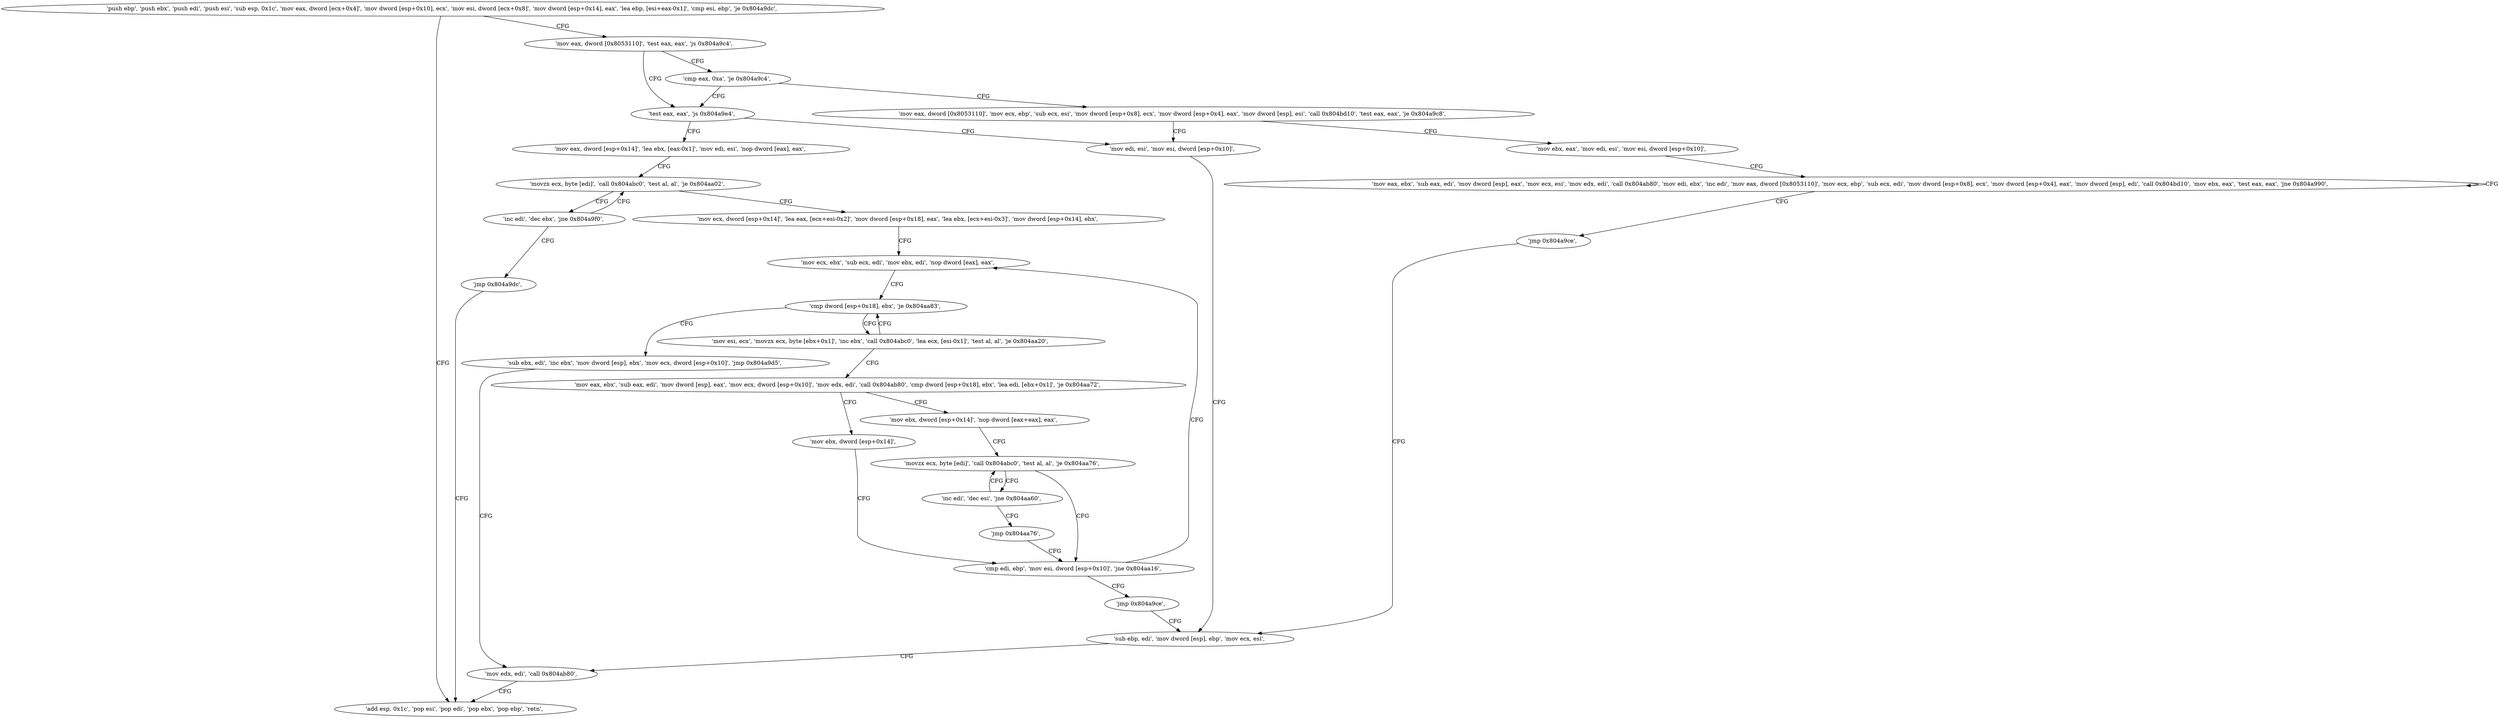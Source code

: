digraph "func" {
"134523200" [label = "'push ebp', 'push ebx', 'push edi', 'push esi', 'sub esp, 0x1c', 'mov eax, dword [ecx+0x4]', 'mov dword [esp+0x10], ecx', 'mov esi, dword [ecx+0x8]', 'mov dword [esp+0x14], eax', 'lea ebp, [esi+eax-0x1]', 'cmp esi, ebp', 'je 0x804a9dc', " ]
"134523356" [label = "'add esp, 0x1c', 'pop esi', 'pop edi', 'pop ebx', 'pop ebp', 'retn', " ]
"134523229" [label = "'mov eax, dword [0x8053110]', 'test eax, eax', 'js 0x804a9c4', " ]
"134523332" [label = "'test eax, eax', 'js 0x804a9e4', " ]
"134523238" [label = "'cmp eax, 0xa', 'je 0x804a9c4', " ]
"134523364" [label = "'mov eax, dword [esp+0x14]', 'lea ebx, [eax-0x1]', 'mov edi, esi', 'nop dword [eax], eax', " ]
"134523336" [label = "'mov edi, esi', 'mov esi, dword [esp+0x10]', " ]
"134523243" [label = "'mov eax, dword [0x8053110]', 'mov ecx, ebp', 'sub ecx, esi', 'mov dword [esp+0x8], ecx', 'mov dword [esp+0x4], eax', 'mov dword [esp], esi', 'call 0x804bd10', 'test eax, eax', 'je 0x804a9c8', " ]
"134523376" [label = "'movzx ecx, byte [edi]', 'call 0x804abc0', 'test al, al', 'je 0x804aa02', " ]
"134523342" [label = "'sub ebp, edi', 'mov dword [esp], ebp', 'mov ecx, esi', " ]
"134523272" [label = "'mov ebx, eax', 'mov edi, esi', 'mov esi, dword [esp+0x10]', " ]
"134523394" [label = "'mov ecx, dword [esp+0x14]', 'lea eax, [ecx+esi-0x2]', 'mov dword [esp+0x18], eax', 'lea ebx, [ecx+esi-0x3]', 'mov dword [esp+0x14], ebx', " ]
"134523414" [label = "'mov ecx, ebx', 'sub ecx, edi', 'mov ebx, edi', 'nop dword [eax], eax', " ]
"134523388" [label = "'inc edi', 'dec ebx', 'jne 0x804a9f0', " ]
"134523392" [label = "'jmp 0x804a9dc', " ]
"134523280" [label = "'mov eax, ebx', 'sub eax, edi', 'mov dword [esp], eax', 'mov ecx, esi', 'mov edx, edi', 'call 0x804ab80', 'mov edi, ebx', 'inc edi', 'mov eax, dword [0x8053110]', 'mov ecx, ebp', 'sub ecx, edi', 'mov dword [esp+0x8], ecx', 'mov dword [esp+0x4], eax', 'mov dword [esp], edi', 'call 0x804bd10', 'mov ebx, eax', 'test eax, eax', 'jne 0x804a990', " ]
"134523523" [label = "'sub ebx, edi', 'inc ebx', 'mov dword [esp], ebx', 'mov ecx, dword [esp+0x10]', 'jmp 0x804a9d5', " ]
"134523349" [label = "'mov edx, edi', 'call 0x804ab80', " ]
"134523430" [label = "'mov esi, ecx', 'movzx ecx, byte [ebx+0x1]', 'inc ebx', 'call 0x804abc0', 'lea ecx, [esi-0x1]', 'test al, al', 'je 0x804aa20', " ]
"134523424" [label = "'cmp dword [esp+0x18], ebx', 'je 0x804aa83', " ]
"134523449" [label = "'mov eax, ebx', 'sub eax, edi', 'mov dword [esp], eax', 'mov ecx, dword [esp+0x10]', 'mov edx, edi', 'call 0x804ab80', 'cmp dword [esp+0x18], ebx', 'lea edi, [ebx+0x1]', 'je 0x804aa72', " ]
"134523330" [label = "'jmp 0x804a9ce', " ]
"134523506" [label = "'mov ebx, dword [esp+0x14]', " ]
"134523476" [label = "'mov ebx, dword [esp+0x14]', 'nop dword [eax+eax], eax', " ]
"134523510" [label = "'cmp edi, ebp', 'mov esi, dword [esp+0x10]', 'jne 0x804aa16', " ]
"134523488" [label = "'movzx ecx, byte [edi]', 'call 0x804abc0', 'test al, al', 'je 0x804aa76', " ]
"134523518" [label = "'jmp 0x804a9ce', " ]
"134523500" [label = "'inc edi', 'dec esi', 'jne 0x804aa60', " ]
"134523504" [label = "'jmp 0x804aa76', " ]
"134523200" -> "134523356" [ label = "CFG" ]
"134523200" -> "134523229" [ label = "CFG" ]
"134523229" -> "134523332" [ label = "CFG" ]
"134523229" -> "134523238" [ label = "CFG" ]
"134523332" -> "134523364" [ label = "CFG" ]
"134523332" -> "134523336" [ label = "CFG" ]
"134523238" -> "134523332" [ label = "CFG" ]
"134523238" -> "134523243" [ label = "CFG" ]
"134523364" -> "134523376" [ label = "CFG" ]
"134523336" -> "134523342" [ label = "CFG" ]
"134523243" -> "134523336" [ label = "CFG" ]
"134523243" -> "134523272" [ label = "CFG" ]
"134523376" -> "134523394" [ label = "CFG" ]
"134523376" -> "134523388" [ label = "CFG" ]
"134523342" -> "134523349" [ label = "CFG" ]
"134523272" -> "134523280" [ label = "CFG" ]
"134523394" -> "134523414" [ label = "CFG" ]
"134523414" -> "134523424" [ label = "CFG" ]
"134523388" -> "134523376" [ label = "CFG" ]
"134523388" -> "134523392" [ label = "CFG" ]
"134523392" -> "134523356" [ label = "CFG" ]
"134523280" -> "134523280" [ label = "CFG" ]
"134523280" -> "134523330" [ label = "CFG" ]
"134523523" -> "134523349" [ label = "CFG" ]
"134523349" -> "134523356" [ label = "CFG" ]
"134523430" -> "134523424" [ label = "CFG" ]
"134523430" -> "134523449" [ label = "CFG" ]
"134523424" -> "134523523" [ label = "CFG" ]
"134523424" -> "134523430" [ label = "CFG" ]
"134523449" -> "134523506" [ label = "CFG" ]
"134523449" -> "134523476" [ label = "CFG" ]
"134523330" -> "134523342" [ label = "CFG" ]
"134523506" -> "134523510" [ label = "CFG" ]
"134523476" -> "134523488" [ label = "CFG" ]
"134523510" -> "134523414" [ label = "CFG" ]
"134523510" -> "134523518" [ label = "CFG" ]
"134523488" -> "134523510" [ label = "CFG" ]
"134523488" -> "134523500" [ label = "CFG" ]
"134523518" -> "134523342" [ label = "CFG" ]
"134523500" -> "134523488" [ label = "CFG" ]
"134523500" -> "134523504" [ label = "CFG" ]
"134523504" -> "134523510" [ label = "CFG" ]
}
